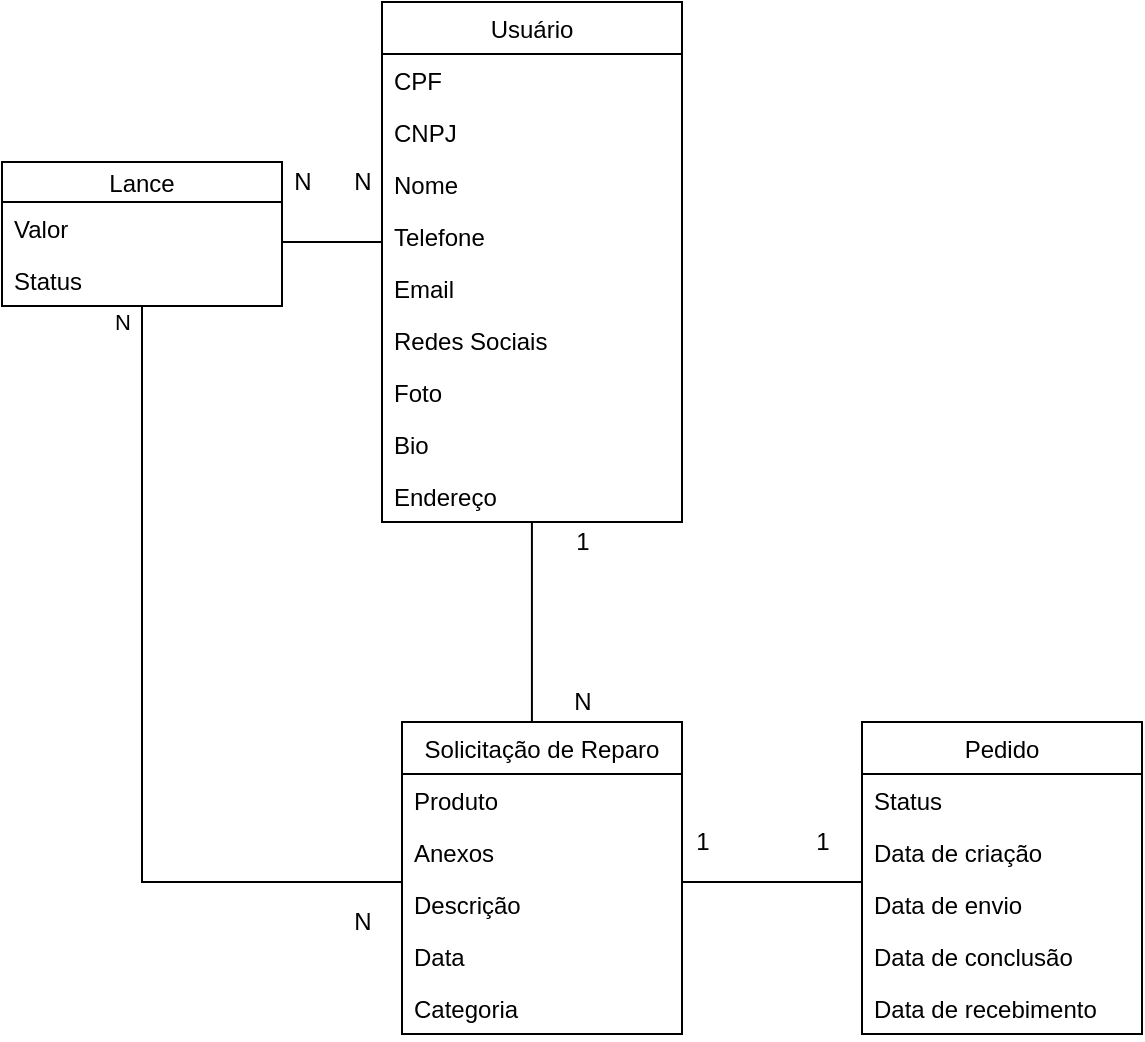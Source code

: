 <mxfile version="14.7.3" type="device"><diagram id="C5RBs43oDa-KdzZeNtuy" name="Page-1"><mxGraphModel dx="1865" dy="580" grid="1" gridSize="10" guides="1" tooltips="1" connect="1" arrows="1" fold="1" page="1" pageScale="1" pageWidth="827" pageHeight="1169" math="0" shadow="0"><root><mxCell id="WIyWlLk6GJQsqaUBKTNV-0"/><mxCell id="WIyWlLk6GJQsqaUBKTNV-1" parent="WIyWlLk6GJQsqaUBKTNV-0"/><mxCell id="7tpJB5ijxpkaeTdDzBBf-9" style="edgeStyle=orthogonalEdgeStyle;rounded=0;orthogonalLoop=1;jettySize=auto;html=1;entryX=0.464;entryY=0;entryDx=0;entryDy=0;entryPerimeter=0;endArrow=none;endFill=0;" edge="1" parent="WIyWlLk6GJQsqaUBKTNV-1" source="4xkmYajRs0e8DjoW14mr-0" target="4xkmYajRs0e8DjoW14mr-40"><mxGeometry relative="1" as="geometry"/></mxCell><mxCell id="4xkmYajRs0e8DjoW14mr-0" value="Usuário" style="swimlane;fontStyle=0;childLayout=stackLayout;horizontal=1;startSize=26;fillColor=none;horizontalStack=0;resizeParent=1;resizeParentMax=0;resizeLast=0;collapsible=1;marginBottom=0;" parent="WIyWlLk6GJQsqaUBKTNV-1" vertex="1"><mxGeometry x="-520" y="360" width="150" height="260" as="geometry"><mxRectangle x="-500" y="200" width="70" height="26" as="alternateBounds"/></mxGeometry></mxCell><mxCell id="4xkmYajRs0e8DjoW14mr-11" value="CPF" style="text;strokeColor=none;fillColor=none;align=left;verticalAlign=top;spacingLeft=4;spacingRight=4;overflow=hidden;rotatable=0;points=[[0,0.5],[1,0.5]];portConstraint=eastwest;" parent="4xkmYajRs0e8DjoW14mr-0" vertex="1"><mxGeometry y="26" width="150" height="26" as="geometry"/></mxCell><mxCell id="7tpJB5ijxpkaeTdDzBBf-2" value="CNPJ" style="text;strokeColor=none;fillColor=none;align=left;verticalAlign=top;spacingLeft=4;spacingRight=4;overflow=hidden;rotatable=0;points=[[0,0.5],[1,0.5]];portConstraint=eastwest;" vertex="1" parent="4xkmYajRs0e8DjoW14mr-0"><mxGeometry y="52" width="150" height="26" as="geometry"/></mxCell><mxCell id="4xkmYajRs0e8DjoW14mr-1" value="Nome" style="text;strokeColor=none;fillColor=none;align=left;verticalAlign=top;spacingLeft=4;spacingRight=4;overflow=hidden;rotatable=0;points=[[0,0.5],[1,0.5]];portConstraint=eastwest;" parent="4xkmYajRs0e8DjoW14mr-0" vertex="1"><mxGeometry y="78" width="150" height="26" as="geometry"/></mxCell><mxCell id="4xkmYajRs0e8DjoW14mr-2" value="Telefone" style="text;strokeColor=none;fillColor=none;align=left;verticalAlign=top;spacingLeft=4;spacingRight=4;overflow=hidden;rotatable=0;points=[[0,0.5],[1,0.5]];portConstraint=eastwest;" parent="4xkmYajRs0e8DjoW14mr-0" vertex="1"><mxGeometry y="104" width="150" height="26" as="geometry"/></mxCell><mxCell id="4xkmYajRs0e8DjoW14mr-3" value="Email" style="text;strokeColor=none;fillColor=none;align=left;verticalAlign=top;spacingLeft=4;spacingRight=4;overflow=hidden;rotatable=0;points=[[0,0.5],[1,0.5]];portConstraint=eastwest;" parent="4xkmYajRs0e8DjoW14mr-0" vertex="1"><mxGeometry y="130" width="150" height="26" as="geometry"/></mxCell><mxCell id="4xkmYajRs0e8DjoW14mr-4" value="Redes Sociais" style="text;strokeColor=none;fillColor=none;align=left;verticalAlign=top;spacingLeft=4;spacingRight=4;overflow=hidden;rotatable=0;points=[[0,0.5],[1,0.5]];portConstraint=eastwest;" parent="4xkmYajRs0e8DjoW14mr-0" vertex="1"><mxGeometry y="156" width="150" height="26" as="geometry"/></mxCell><mxCell id="4xkmYajRs0e8DjoW14mr-6" value="Foto" style="text;strokeColor=none;fillColor=none;align=left;verticalAlign=top;spacingLeft=4;spacingRight=4;overflow=hidden;rotatable=0;points=[[0,0.5],[1,0.5]];portConstraint=eastwest;" parent="4xkmYajRs0e8DjoW14mr-0" vertex="1"><mxGeometry y="182" width="150" height="26" as="geometry"/></mxCell><mxCell id="4xkmYajRs0e8DjoW14mr-10" value="Bio" style="text;strokeColor=none;fillColor=none;align=left;verticalAlign=top;spacingLeft=4;spacingRight=4;overflow=hidden;rotatable=0;points=[[0,0.5],[1,0.5]];portConstraint=eastwest;" parent="4xkmYajRs0e8DjoW14mr-0" vertex="1"><mxGeometry y="208" width="150" height="26" as="geometry"/></mxCell><mxCell id="4xkmYajRs0e8DjoW14mr-9" value="Endereço" style="text;strokeColor=none;fillColor=none;align=left;verticalAlign=top;spacingLeft=4;spacingRight=4;overflow=hidden;rotatable=0;points=[[0,0.5],[1,0.5]];portConstraint=eastwest;" parent="4xkmYajRs0e8DjoW14mr-0" vertex="1"><mxGeometry y="234" width="150" height="26" as="geometry"/></mxCell><mxCell id="4xkmYajRs0e8DjoW14mr-40" value="Solicitação de Reparo" style="swimlane;fontStyle=0;childLayout=stackLayout;horizontal=1;startSize=26;fillColor=none;horizontalStack=0;resizeParent=1;resizeParentMax=0;resizeLast=0;collapsible=1;marginBottom=0;" parent="WIyWlLk6GJQsqaUBKTNV-1" vertex="1"><mxGeometry x="-510" y="720" width="140" height="156" as="geometry"/></mxCell><mxCell id="TBucdCSAjlJAlAk3KnHx-9" value="Produto" style="text;strokeColor=none;fillColor=none;align=left;verticalAlign=top;spacingLeft=4;spacingRight=4;overflow=hidden;rotatable=0;points=[[0,0.5],[1,0.5]];portConstraint=eastwest;" parent="4xkmYajRs0e8DjoW14mr-40" vertex="1"><mxGeometry y="26" width="140" height="26" as="geometry"/></mxCell><mxCell id="4xkmYajRs0e8DjoW14mr-41" value="Anexos" style="text;strokeColor=none;fillColor=none;align=left;verticalAlign=top;spacingLeft=4;spacingRight=4;overflow=hidden;rotatable=0;points=[[0,0.5],[1,0.5]];portConstraint=eastwest;" parent="4xkmYajRs0e8DjoW14mr-40" vertex="1"><mxGeometry y="52" width="140" height="26" as="geometry"/></mxCell><mxCell id="4xkmYajRs0e8DjoW14mr-42" value="Descrição" style="text;strokeColor=none;fillColor=none;align=left;verticalAlign=top;spacingLeft=4;spacingRight=4;overflow=hidden;rotatable=0;points=[[0,0.5],[1,0.5]];portConstraint=eastwest;" parent="4xkmYajRs0e8DjoW14mr-40" vertex="1"><mxGeometry y="78" width="140" height="26" as="geometry"/></mxCell><mxCell id="4xkmYajRs0e8DjoW14mr-44" value="Data" style="text;strokeColor=none;fillColor=none;align=left;verticalAlign=top;spacingLeft=4;spacingRight=4;overflow=hidden;rotatable=0;points=[[0,0.5],[1,0.5]];portConstraint=eastwest;" parent="4xkmYajRs0e8DjoW14mr-40" vertex="1"><mxGeometry y="104" width="140" height="26" as="geometry"/></mxCell><mxCell id="4xkmYajRs0e8DjoW14mr-50" value="Categoria" style="text;strokeColor=none;fillColor=none;align=left;verticalAlign=top;spacingLeft=4;spacingRight=4;overflow=hidden;rotatable=0;points=[[0,0.5],[1,0.5]];portConstraint=eastwest;" parent="4xkmYajRs0e8DjoW14mr-40" vertex="1"><mxGeometry y="130" width="140" height="26" as="geometry"/></mxCell><mxCell id="TBucdCSAjlJAlAk3KnHx-0" value="Pedido" style="swimlane;fontStyle=0;childLayout=stackLayout;horizontal=1;startSize=26;fillColor=none;horizontalStack=0;resizeParent=1;resizeParentMax=0;resizeLast=0;collapsible=1;marginBottom=0;" parent="WIyWlLk6GJQsqaUBKTNV-1" vertex="1"><mxGeometry x="-280" y="720" width="140" height="156" as="geometry"/></mxCell><mxCell id="TBucdCSAjlJAlAk3KnHx-6" value="Status" style="text;strokeColor=none;fillColor=none;align=left;verticalAlign=top;spacingLeft=4;spacingRight=4;overflow=hidden;rotatable=0;points=[[0,0.5],[1,0.5]];portConstraint=eastwest;" parent="TBucdCSAjlJAlAk3KnHx-0" vertex="1"><mxGeometry y="26" width="140" height="26" as="geometry"/></mxCell><mxCell id="7tpJB5ijxpkaeTdDzBBf-5" value="Data de criação" style="text;strokeColor=none;fillColor=none;align=left;verticalAlign=top;spacingLeft=4;spacingRight=4;overflow=hidden;rotatable=0;points=[[0,0.5],[1,0.5]];portConstraint=eastwest;" vertex="1" parent="TBucdCSAjlJAlAk3KnHx-0"><mxGeometry y="52" width="140" height="26" as="geometry"/></mxCell><mxCell id="7tpJB5ijxpkaeTdDzBBf-6" value="Data de envio" style="text;strokeColor=none;fillColor=none;align=left;verticalAlign=top;spacingLeft=4;spacingRight=4;overflow=hidden;rotatable=0;points=[[0,0.5],[1,0.5]];portConstraint=eastwest;" vertex="1" parent="TBucdCSAjlJAlAk3KnHx-0"><mxGeometry y="78" width="140" height="26" as="geometry"/></mxCell><mxCell id="7tpJB5ijxpkaeTdDzBBf-8" value="Data de conclusão" style="text;strokeColor=none;fillColor=none;align=left;verticalAlign=top;spacingLeft=4;spacingRight=4;overflow=hidden;rotatable=0;points=[[0,0.5],[1,0.5]];portConstraint=eastwest;" vertex="1" parent="TBucdCSAjlJAlAk3KnHx-0"><mxGeometry y="104" width="140" height="26" as="geometry"/></mxCell><mxCell id="7tpJB5ijxpkaeTdDzBBf-7" value="Data de recebimento" style="text;strokeColor=none;fillColor=none;align=left;verticalAlign=top;spacingLeft=4;spacingRight=4;overflow=hidden;rotatable=0;points=[[0,0.5],[1,0.5]];portConstraint=eastwest;" vertex="1" parent="TBucdCSAjlJAlAk3KnHx-0"><mxGeometry y="130" width="140" height="26" as="geometry"/></mxCell><mxCell id="7tpJB5ijxpkaeTdDzBBf-14" value="N" style="edgeStyle=orthogonalEdgeStyle;rounded=0;orthogonalLoop=1;jettySize=auto;html=1;endArrow=none;endFill=0;" edge="1" parent="WIyWlLk6GJQsqaUBKTNV-1" source="7tpJB5ijxpkaeTdDzBBf-0"><mxGeometry x="-0.962" y="-10" relative="1" as="geometry"><mxPoint x="-510" y="802" as="targetPoint"/><Array as="points"><mxPoint x="-640" y="800"/><mxPoint x="-510" y="800"/></Array><mxPoint as="offset"/></mxGeometry></mxCell><mxCell id="7tpJB5ijxpkaeTdDzBBf-15" style="edgeStyle=orthogonalEdgeStyle;rounded=0;orthogonalLoop=1;jettySize=auto;html=1;entryX=0;entryY=0.846;entryDx=0;entryDy=0;entryPerimeter=0;endArrow=none;endFill=0;" edge="1" parent="WIyWlLk6GJQsqaUBKTNV-1"><mxGeometry relative="1" as="geometry"><mxPoint x="-570" y="479.996" as="sourcePoint"/><mxPoint x="-520" y="479.996" as="targetPoint"/></mxGeometry></mxCell><mxCell id="7tpJB5ijxpkaeTdDzBBf-0" value="Lance" style="swimlane;fontStyle=0;childLayout=stackLayout;horizontal=1;startSize=20;fillColor=none;horizontalStack=0;resizeParent=1;resizeParentMax=0;resizeLast=0;collapsible=1;marginBottom=0;" vertex="1" parent="WIyWlLk6GJQsqaUBKTNV-1"><mxGeometry x="-710" y="440" width="140" height="72" as="geometry"><mxRectangle x="-500" y="200" width="70" height="26" as="alternateBounds"/></mxGeometry></mxCell><mxCell id="7tpJB5ijxpkaeTdDzBBf-1" value="Valor" style="text;strokeColor=none;fillColor=none;align=left;verticalAlign=top;spacingLeft=4;spacingRight=4;overflow=hidden;rotatable=0;points=[[0,0.5],[1,0.5]];portConstraint=eastwest;" vertex="1" parent="7tpJB5ijxpkaeTdDzBBf-0"><mxGeometry y="20" width="140" height="26" as="geometry"/></mxCell><mxCell id="7tpJB5ijxpkaeTdDzBBf-4" value="Status" style="text;strokeColor=none;fillColor=none;align=left;verticalAlign=top;spacingLeft=4;spacingRight=4;overflow=hidden;rotatable=0;points=[[0,0.5],[1,0.5]];portConstraint=eastwest;" vertex="1" parent="7tpJB5ijxpkaeTdDzBBf-0"><mxGeometry y="46" width="140" height="26" as="geometry"/></mxCell><mxCell id="7tpJB5ijxpkaeTdDzBBf-10" style="edgeStyle=orthogonalEdgeStyle;rounded=0;orthogonalLoop=1;jettySize=auto;html=1;entryX=0;entryY=0.5;entryDx=0;entryDy=0;endArrow=none;endFill=0;" edge="1" parent="WIyWlLk6GJQsqaUBKTNV-1"><mxGeometry relative="1" as="geometry"><mxPoint x="-370" y="800" as="sourcePoint"/><mxPoint x="-280" y="800" as="targetPoint"/></mxGeometry></mxCell><mxCell id="7tpJB5ijxpkaeTdDzBBf-16" value="N" style="text;html=1;align=center;verticalAlign=middle;resizable=0;points=[];autosize=1;strokeColor=none;" vertex="1" parent="WIyWlLk6GJQsqaUBKTNV-1"><mxGeometry x="-540" y="810" width="20" height="20" as="geometry"/></mxCell><mxCell id="7tpJB5ijxpkaeTdDzBBf-17" value="N" style="text;html=1;align=center;verticalAlign=middle;resizable=0;points=[];autosize=1;strokeColor=none;" vertex="1" parent="WIyWlLk6GJQsqaUBKTNV-1"><mxGeometry x="-570" y="440" width="20" height="20" as="geometry"/></mxCell><mxCell id="7tpJB5ijxpkaeTdDzBBf-18" value="N" style="text;html=1;align=center;verticalAlign=middle;resizable=0;points=[];autosize=1;strokeColor=none;" vertex="1" parent="WIyWlLk6GJQsqaUBKTNV-1"><mxGeometry x="-540" y="440" width="20" height="20" as="geometry"/></mxCell><mxCell id="7tpJB5ijxpkaeTdDzBBf-19" value="1" style="text;html=1;align=center;verticalAlign=middle;resizable=0;points=[];autosize=1;strokeColor=none;" vertex="1" parent="WIyWlLk6GJQsqaUBKTNV-1"><mxGeometry x="-430" y="620" width="20" height="20" as="geometry"/></mxCell><mxCell id="7tpJB5ijxpkaeTdDzBBf-20" value="1" style="text;html=1;align=center;verticalAlign=middle;resizable=0;points=[];autosize=1;strokeColor=none;" vertex="1" parent="WIyWlLk6GJQsqaUBKTNV-1"><mxGeometry x="-370" y="770" width="20" height="20" as="geometry"/></mxCell><mxCell id="7tpJB5ijxpkaeTdDzBBf-21" value="1" style="text;html=1;align=center;verticalAlign=middle;resizable=0;points=[];autosize=1;strokeColor=none;" vertex="1" parent="WIyWlLk6GJQsqaUBKTNV-1"><mxGeometry x="-310" y="770" width="20" height="20" as="geometry"/></mxCell><mxCell id="7tpJB5ijxpkaeTdDzBBf-22" value="N" style="text;html=1;align=center;verticalAlign=middle;resizable=0;points=[];autosize=1;strokeColor=none;" vertex="1" parent="WIyWlLk6GJQsqaUBKTNV-1"><mxGeometry x="-430" y="700" width="20" height="20" as="geometry"/></mxCell></root></mxGraphModel></diagram></mxfile>